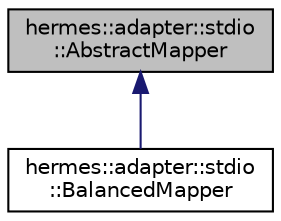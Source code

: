 digraph "hermes::adapter::stdio::AbstractMapper"
{
 // LATEX_PDF_SIZE
  edge [fontname="Helvetica",fontsize="10",labelfontname="Helvetica",labelfontsize="10"];
  node [fontname="Helvetica",fontsize="10",shape=record];
  Node1 [label="hermes::adapter::stdio\l::AbstractMapper",height=0.2,width=0.4,color="black", fillcolor="grey75", style="filled", fontcolor="black",tooltip=" "];
  Node1 -> Node2 [dir="back",color="midnightblue",fontsize="10",style="solid",fontname="Helvetica"];
  Node2 [label="hermes::adapter::stdio\l::BalancedMapper",height=0.2,width=0.4,color="black", fillcolor="white", style="filled",URL="$classhermes_1_1adapter_1_1stdio_1_1_balanced_mapper.html",tooltip=" "];
}

